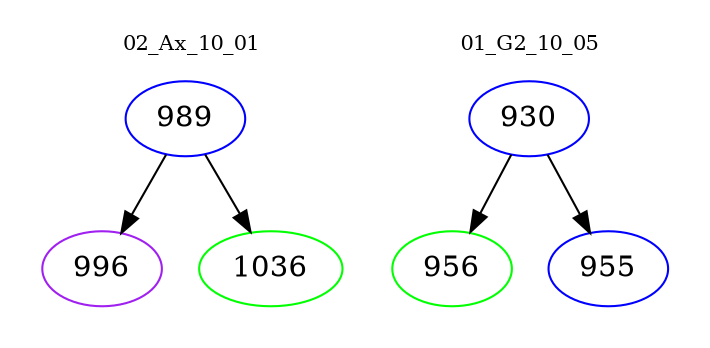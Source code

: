 digraph{
subgraph cluster_0 {
color = white
label = "02_Ax_10_01";
fontsize=10;
T0_989 [label="989", color="blue"]
T0_989 -> T0_996 [color="black"]
T0_996 [label="996", color="purple"]
T0_989 -> T0_1036 [color="black"]
T0_1036 [label="1036", color="green"]
}
subgraph cluster_1 {
color = white
label = "01_G2_10_05";
fontsize=10;
T1_930 [label="930", color="blue"]
T1_930 -> T1_956 [color="black"]
T1_956 [label="956", color="green"]
T1_930 -> T1_955 [color="black"]
T1_955 [label="955", color="blue"]
}
}
